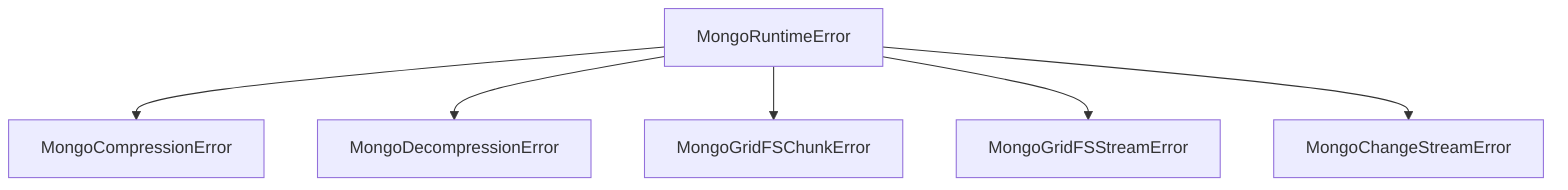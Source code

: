 graph TD
  MongoRuntimeError --> MongoCompressionError
  MongoRuntimeError --> MongoDecompressionError
  MongoRuntimeError --> MongoGridFSChunkError
  MongoRuntimeError --> MongoGridFSStreamError
  MongoRuntimeError --> MongoChangeStreamError
